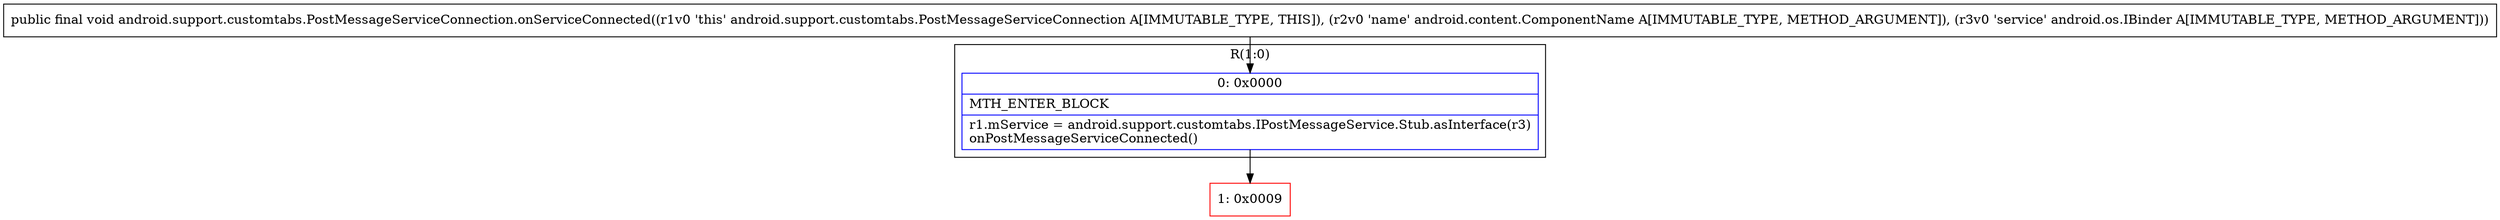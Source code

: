 digraph "CFG forandroid.support.customtabs.PostMessageServiceConnection.onServiceConnected(Landroid\/content\/ComponentName;Landroid\/os\/IBinder;)V" {
subgraph cluster_Region_2066704376 {
label = "R(1:0)";
node [shape=record,color=blue];
Node_0 [shape=record,label="{0\:\ 0x0000|MTH_ENTER_BLOCK\l|r1.mService = android.support.customtabs.IPostMessageService.Stub.asInterface(r3)\lonPostMessageServiceConnected()\l}"];
}
Node_1 [shape=record,color=red,label="{1\:\ 0x0009}"];
MethodNode[shape=record,label="{public final void android.support.customtabs.PostMessageServiceConnection.onServiceConnected((r1v0 'this' android.support.customtabs.PostMessageServiceConnection A[IMMUTABLE_TYPE, THIS]), (r2v0 'name' android.content.ComponentName A[IMMUTABLE_TYPE, METHOD_ARGUMENT]), (r3v0 'service' android.os.IBinder A[IMMUTABLE_TYPE, METHOD_ARGUMENT])) }"];
MethodNode -> Node_0;
Node_0 -> Node_1;
}

